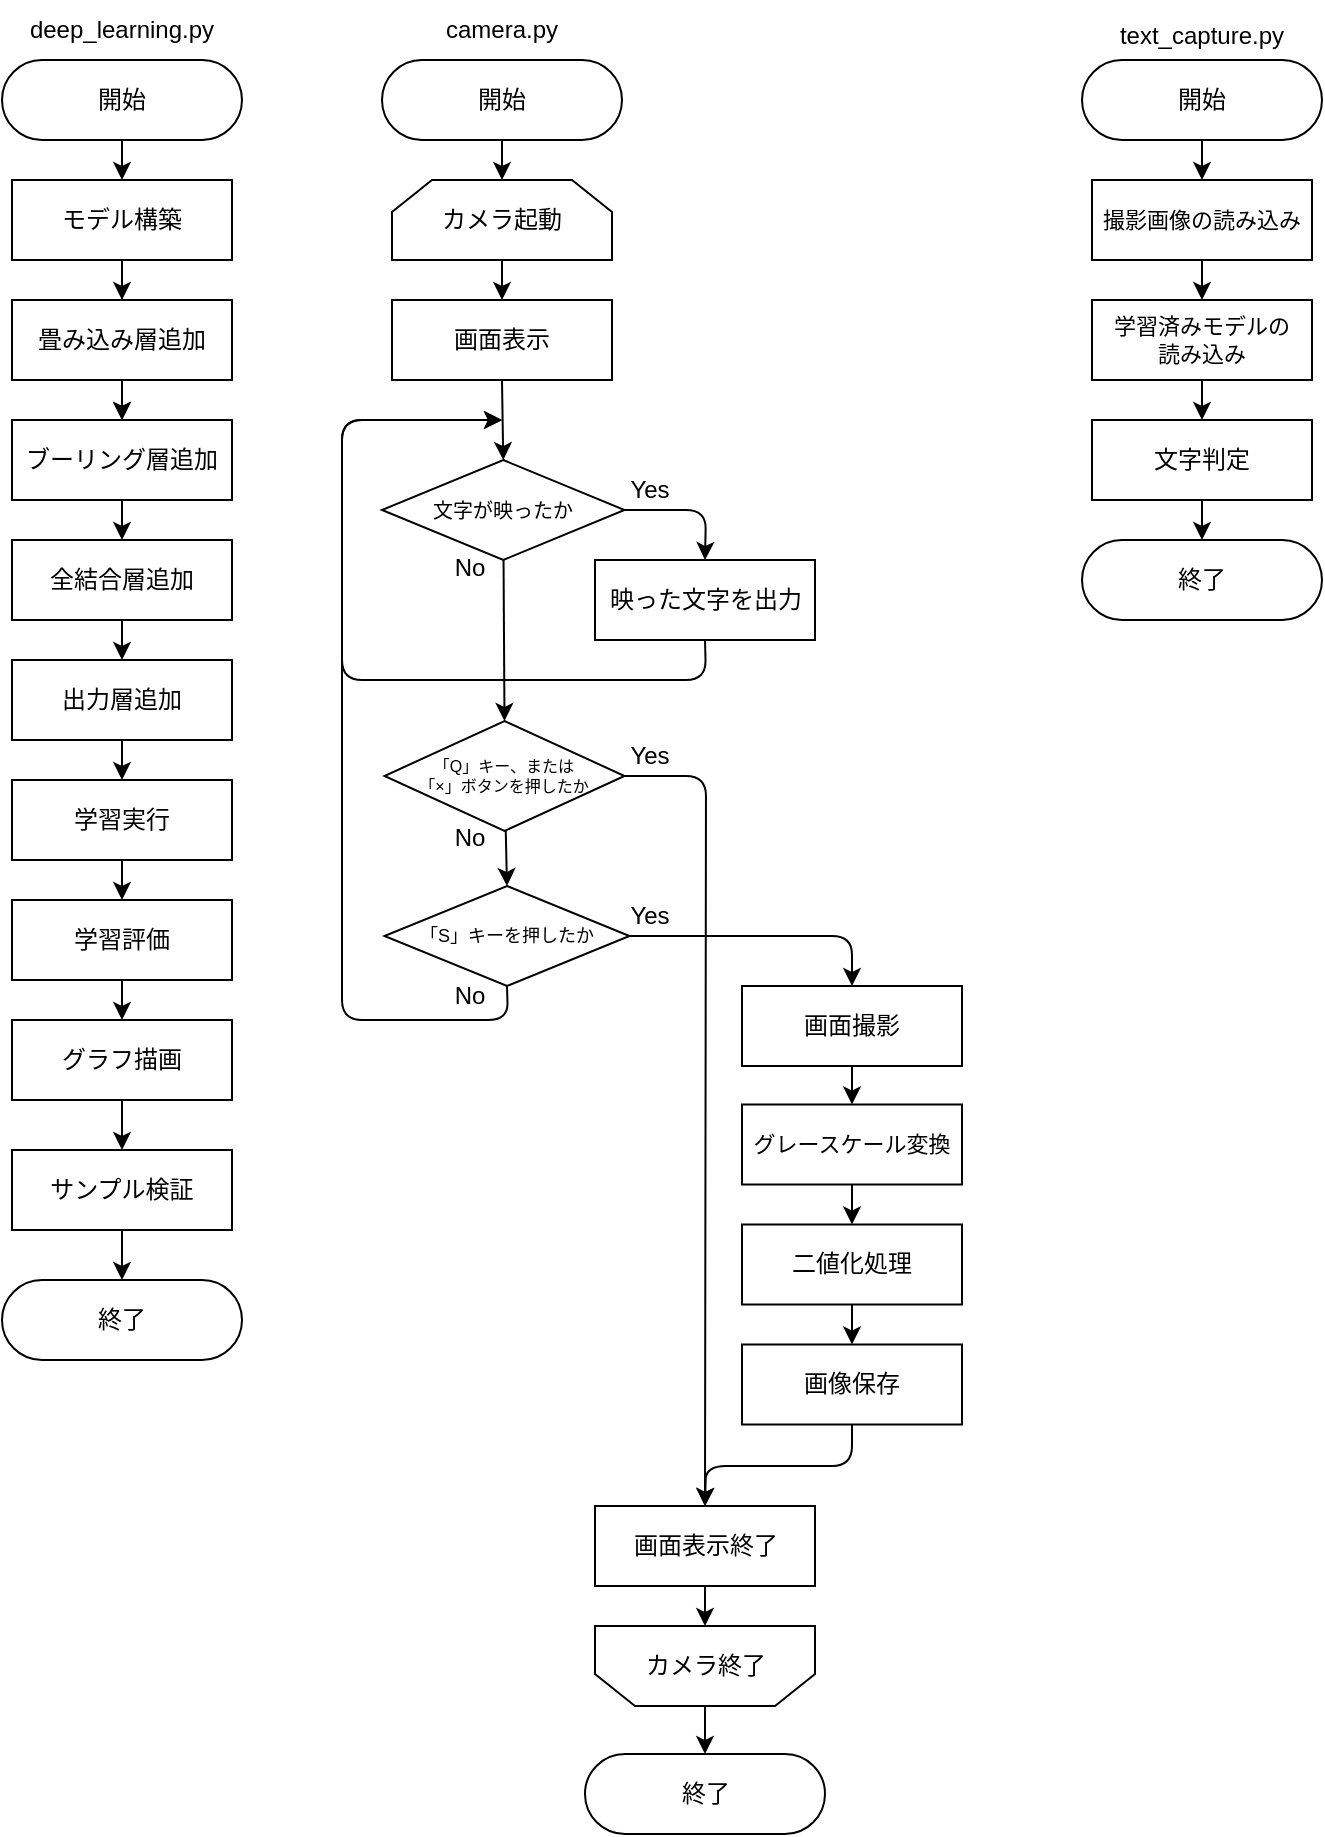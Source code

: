 <mxfile>
    <diagram id="6kULWllOmMthTyQCJinV" name="機械学習">
        <mxGraphModel dx="1189" dy="468" grid="0" gridSize="10" guides="1" tooltips="1" connect="1" arrows="1" fold="1" page="1" pageScale="1" pageWidth="827" pageHeight="1169" background="none" math="0" shadow="0">
            <root>
                <mxCell id="0"/>
                <mxCell id="1" parent="0"/>
                <mxCell id="10" style="edgeStyle=none;html=1;exitX=0.5;exitY=1;exitDx=0;exitDy=0;entryX=0.5;entryY=0;entryDx=0;entryDy=0;" parent="1" source="2" target="7" edge="1">
                    <mxGeometry relative="1" as="geometry"/>
                </mxCell>
                <mxCell id="2" value="開始" style="rounded=1;whiteSpace=wrap;html=1;arcSize=50;" parent="1" vertex="1">
                    <mxGeometry x="40" y="40" width="120" height="40" as="geometry"/>
                </mxCell>
                <mxCell id="4" value="deep_learning.py" style="text;html=1;strokeColor=none;fillColor=none;align=center;verticalAlign=middle;whiteSpace=wrap;rounded=0;" parent="1" vertex="1">
                    <mxGeometry x="40" y="10" width="120" height="30" as="geometry"/>
                </mxCell>
                <mxCell id="5" value="camera.py" style="text;html=1;strokeColor=none;fillColor=none;align=center;verticalAlign=middle;whiteSpace=wrap;rounded=0;" parent="1" vertex="1">
                    <mxGeometry x="230" y="10" width="120" height="30" as="geometry"/>
                </mxCell>
                <mxCell id="6" value="text_capture.py" style="text;html=1;strokeColor=none;fillColor=none;align=center;verticalAlign=middle;whiteSpace=wrap;rounded=0;" parent="1" vertex="1">
                    <mxGeometry x="580" y="10" width="120" height="36" as="geometry"/>
                </mxCell>
                <mxCell id="11" style="edgeStyle=none;html=1;" parent="1" source="7" target="8" edge="1">
                    <mxGeometry relative="1" as="geometry"/>
                </mxCell>
                <mxCell id="24" value="" style="edgeStyle=none;html=1;" parent="1" source="7" target="9" edge="1">
                    <mxGeometry relative="1" as="geometry"/>
                </mxCell>
                <mxCell id="7" value="モデル構築" style="rounded=0;whiteSpace=wrap;html=1;" parent="1" vertex="1">
                    <mxGeometry x="45" y="100" width="110" height="40" as="geometry"/>
                </mxCell>
                <mxCell id="12" style="edgeStyle=none;html=1;entryX=0.5;entryY=0;entryDx=0;entryDy=0;" parent="1" source="8" target="9" edge="1">
                    <mxGeometry relative="1" as="geometry"/>
                </mxCell>
                <mxCell id="8" value="畳み込み層追加" style="rounded=0;whiteSpace=wrap;html=1;" parent="1" vertex="1">
                    <mxGeometry x="45" y="160" width="110" height="40" as="geometry"/>
                </mxCell>
                <mxCell id="15" style="edgeStyle=none;html=1;" parent="1" source="9" target="13" edge="1">
                    <mxGeometry relative="1" as="geometry"/>
                </mxCell>
                <mxCell id="9" value="ブーリング層追加" style="rounded=0;whiteSpace=wrap;html=1;" parent="1" vertex="1">
                    <mxGeometry x="45" y="220" width="110" height="40" as="geometry"/>
                </mxCell>
                <mxCell id="17" style="edgeStyle=none;html=1;" parent="1" source="13" target="14" edge="1">
                    <mxGeometry relative="1" as="geometry"/>
                </mxCell>
                <mxCell id="13" value="全結合層追加" style="rounded=0;whiteSpace=wrap;html=1;" parent="1" vertex="1">
                    <mxGeometry x="45" y="280" width="110" height="40" as="geometry"/>
                </mxCell>
                <mxCell id="19" style="edgeStyle=none;html=1;" parent="1" source="14" target="18" edge="1">
                    <mxGeometry relative="1" as="geometry"/>
                </mxCell>
                <mxCell id="14" value="出力層追加" style="rounded=0;whiteSpace=wrap;html=1;" parent="1" vertex="1">
                    <mxGeometry x="45" y="340" width="110" height="40" as="geometry"/>
                </mxCell>
                <mxCell id="23" style="edgeStyle=none;html=1;entryX=0.5;entryY=0;entryDx=0;entryDy=0;" parent="1" source="18" target="25" edge="1">
                    <mxGeometry relative="1" as="geometry">
                        <mxPoint x="100" y="530" as="targetPoint"/>
                    </mxGeometry>
                </mxCell>
                <mxCell id="18" value="学習実行" style="rounded=0;whiteSpace=wrap;html=1;" parent="1" vertex="1">
                    <mxGeometry x="45" y="400" width="110" height="40" as="geometry"/>
                </mxCell>
                <mxCell id="28" style="edgeStyle=none;html=1;" parent="1" source="25" target="27" edge="1">
                    <mxGeometry relative="1" as="geometry"/>
                </mxCell>
                <mxCell id="25" value="学習評価" style="rounded=0;whiteSpace=wrap;html=1;" parent="1" vertex="1">
                    <mxGeometry x="45" y="460" width="110" height="40" as="geometry"/>
                </mxCell>
                <mxCell id="111" style="edgeStyle=none;html=1;" edge="1" parent="1" source="27" target="109">
                    <mxGeometry relative="1" as="geometry"/>
                </mxCell>
                <mxCell id="27" value="グラフ描画" style="rounded=0;whiteSpace=wrap;html=1;" parent="1" vertex="1">
                    <mxGeometry x="45" y="520" width="110" height="40" as="geometry"/>
                </mxCell>
                <mxCell id="29" value="開始" style="rounded=1;whiteSpace=wrap;html=1;arcSize=50;" parent="1" vertex="1">
                    <mxGeometry x="230" y="40" width="120" height="40" as="geometry"/>
                </mxCell>
                <mxCell id="103" style="edgeStyle=none;html=1;fontSize=11;" parent="1" source="30" target="102" edge="1">
                    <mxGeometry relative="1" as="geometry"/>
                </mxCell>
                <mxCell id="30" value="開始" style="rounded=1;whiteSpace=wrap;html=1;arcSize=50;" parent="1" vertex="1">
                    <mxGeometry x="580" y="40" width="120" height="40" as="geometry"/>
                </mxCell>
                <mxCell id="36" style="edgeStyle=none;html=1;" parent="1" source="31" target="35" edge="1">
                    <mxGeometry relative="1" as="geometry"/>
                </mxCell>
                <mxCell id="31" value="カメラ起動" style="shape=loopLimit;whiteSpace=wrap;html=1;" parent="1" vertex="1">
                    <mxGeometry x="235" y="100" width="110" height="40" as="geometry"/>
                </mxCell>
                <mxCell id="43" style="edgeStyle=none;html=1;exitX=1;exitY=0.5;exitDx=0;exitDy=0;entryX=0.5;entryY=0;entryDx=0;entryDy=0;" parent="1" source="33" target="40" edge="1">
                    <mxGeometry relative="1" as="geometry">
                        <Array as="points">
                            <mxPoint x="392" y="265"/>
                        </Array>
                    </mxGeometry>
                </mxCell>
                <mxCell id="46" style="edgeStyle=none;html=1;entryX=0.5;entryY=0;entryDx=0;entryDy=0;" parent="1" source="33" target="54" edge="1">
                    <mxGeometry relative="1" as="geometry">
                        <mxPoint x="290" y="441" as="targetPoint"/>
                    </mxGeometry>
                </mxCell>
                <mxCell id="33" value="文字が映ったか" style="rhombus;whiteSpace=wrap;html=1;fontSize=10;" parent="1" vertex="1">
                    <mxGeometry x="230" y="240" width="121.25" height="50" as="geometry"/>
                </mxCell>
                <mxCell id="37" style="edgeStyle=none;html=1;exitX=0.5;exitY=1;exitDx=0;exitDy=0;entryX=0.5;entryY=0;entryDx=0;entryDy=0;" parent="1" source="35" target="33" edge="1">
                    <mxGeometry relative="1" as="geometry"/>
                </mxCell>
                <mxCell id="35" value="画面表示" style="rounded=0;whiteSpace=wrap;html=1;" parent="1" vertex="1">
                    <mxGeometry x="235" y="160" width="110" height="40" as="geometry"/>
                </mxCell>
                <mxCell id="48" style="edgeStyle=none;html=1;exitX=0.5;exitY=1;exitDx=0;exitDy=0;" parent="1" source="40" edge="1">
                    <mxGeometry relative="1" as="geometry">
                        <mxPoint x="290" y="220" as="targetPoint"/>
                        <Array as="points">
                            <mxPoint x="392" y="350"/>
                            <mxPoint x="210" y="350"/>
                            <mxPoint x="210" y="220"/>
                        </Array>
                    </mxGeometry>
                </mxCell>
                <mxCell id="40" value="映った文字を出力" style="rounded=0;whiteSpace=wrap;html=1;" parent="1" vertex="1">
                    <mxGeometry x="336.5" y="290" width="110" height="40" as="geometry"/>
                </mxCell>
                <mxCell id="44" value="Yes" style="text;html=1;strokeColor=none;fillColor=none;align=center;verticalAlign=middle;whiteSpace=wrap;rounded=0;" parent="1" vertex="1">
                    <mxGeometry x="334" y="240" width="60" height="30" as="geometry"/>
                </mxCell>
                <mxCell id="50" value="No" style="text;html=1;strokeColor=none;fillColor=none;align=center;verticalAlign=middle;whiteSpace=wrap;rounded=0;" parent="1" vertex="1">
                    <mxGeometry x="243.5" y="278" width="60" height="31" as="geometry"/>
                </mxCell>
                <mxCell id="79" style="edgeStyle=none;html=1;fontSize=11;entryX=0.5;entryY=0;entryDx=0;entryDy=0;" parent="1" source="54" target="94" edge="1">
                    <mxGeometry relative="1" as="geometry">
                        <mxPoint x="289.077" y="514.134" as="targetPoint"/>
                    </mxGeometry>
                </mxCell>
                <mxCell id="54" value="&lt;font style=&quot;font-size: 8px;&quot;&gt;「Q」キー、または&lt;br style=&quot;font-size: 8px;&quot;&gt;「×」ボタンを押したか&lt;/font&gt;" style="rhombus;whiteSpace=wrap;html=1;fontSize=8;" parent="1" vertex="1">
                    <mxGeometry x="231.25" y="370.5" width="120" height="55" as="geometry"/>
                </mxCell>
                <mxCell id="58" value="" style="endArrow=classic;html=1;fontSize=10;entryX=0.5;entryY=0;entryDx=0;entryDy=0;exitX=0.5;exitY=1;exitDx=0;exitDy=0;" parent="1" source="29" target="31" edge="1">
                    <mxGeometry width="50" height="50" relative="1" as="geometry">
                        <mxPoint x="394" y="140" as="sourcePoint"/>
                        <mxPoint x="444" y="90" as="targetPoint"/>
                    </mxGeometry>
                </mxCell>
                <mxCell id="66" style="edgeStyle=none;html=1;fontSize=12;entryX=0.5;entryY=0;entryDx=0;entryDy=0;" parent="1" source="60" target="63" edge="1">
                    <mxGeometry relative="1" as="geometry">
                        <mxPoint x="402.5" y="828.25" as="targetPoint"/>
                    </mxGeometry>
                </mxCell>
                <mxCell id="60" value="画面表示終了" style="rounded=0;whiteSpace=wrap;html=1;" parent="1" vertex="1">
                    <mxGeometry x="336.5" y="763" width="110" height="40" as="geometry"/>
                </mxCell>
                <mxCell id="91" style="edgeStyle=none;html=1;fontSize=11;" parent="1" source="63" target="82" edge="1">
                    <mxGeometry relative="1" as="geometry"/>
                </mxCell>
                <mxCell id="63" value="カメラ終了" style="shape=loopLimit;whiteSpace=wrap;html=1;flipV=1;" parent="1" vertex="1">
                    <mxGeometry x="336.5" y="823" width="110" height="40" as="geometry"/>
                </mxCell>
                <mxCell id="64" style="edgeStyle=none;html=1;exitX=1;exitY=0.5;exitDx=0;exitDy=0;entryX=0.5;entryY=0;entryDx=0;entryDy=0;" parent="1" source="54" target="60" edge="1">
                    <mxGeometry relative="1" as="geometry">
                        <mxPoint x="387.25" y="439" as="sourcePoint"/>
                        <mxPoint x="471" y="484" as="targetPoint"/>
                        <Array as="points">
                            <mxPoint x="392" y="398"/>
                        </Array>
                    </mxGeometry>
                </mxCell>
                <mxCell id="65" value="Yes" style="text;html=1;strokeColor=none;fillColor=none;align=center;verticalAlign=middle;whiteSpace=wrap;rounded=0;" parent="1" vertex="1">
                    <mxGeometry x="334" y="373" width="60" height="30" as="geometry"/>
                </mxCell>
                <mxCell id="67" style="edgeStyle=none;html=1;fontSize=12;" parent="1" edge="1">
                    <mxGeometry relative="1" as="geometry">
                        <mxPoint x="590" y="940" as="sourcePoint"/>
                    </mxGeometry>
                </mxCell>
                <mxCell id="90" style="edgeStyle=none;html=1;fontSize=11;" parent="1" edge="1">
                    <mxGeometry relative="1" as="geometry">
                        <mxPoint x="590" y="1000" as="sourcePoint"/>
                    </mxGeometry>
                </mxCell>
                <mxCell id="70" style="edgeStyle=none;html=1;exitX=1;exitY=0.5;exitDx=0;exitDy=0;entryX=0.5;entryY=0;entryDx=0;entryDy=0;" parent="1" source="94" target="72" edge="1">
                    <mxGeometry relative="1" as="geometry">
                        <mxPoint x="352.5" y="443" as="sourcePoint"/>
                        <mxPoint x="572.5" y="491.75" as="targetPoint"/>
                        <Array as="points">
                            <mxPoint x="465" y="478"/>
                        </Array>
                    </mxGeometry>
                </mxCell>
                <mxCell id="78" style="edgeStyle=none;html=1;fontSize=11;" parent="1" source="72" target="74" edge="1">
                    <mxGeometry relative="1" as="geometry"/>
                </mxCell>
                <mxCell id="72" value="画面撮影" style="rounded=0;whiteSpace=wrap;html=1;" parent="1" vertex="1">
                    <mxGeometry x="410" y="503" width="110" height="40" as="geometry"/>
                </mxCell>
                <mxCell id="77" style="edgeStyle=none;html=1;fontSize=11;exitX=0.5;exitY=1;exitDx=0;exitDy=0;entryX=0.5;entryY=0;entryDx=0;entryDy=0;" parent="1" source="73" target="83" edge="1">
                    <mxGeometry relative="1" as="geometry">
                        <mxPoint x="321" y="918" as="targetPoint"/>
                    </mxGeometry>
                </mxCell>
                <mxCell id="73" value="二値化処理" style="rounded=0;whiteSpace=wrap;html=1;" parent="1" vertex="1">
                    <mxGeometry x="410" y="622.25" width="110" height="40" as="geometry"/>
                </mxCell>
                <mxCell id="76" style="edgeStyle=none;html=1;entryX=0.5;entryY=0;entryDx=0;entryDy=0;fontSize=11;" parent="1" source="74" target="73" edge="1">
                    <mxGeometry relative="1" as="geometry"/>
                </mxCell>
                <mxCell id="74" value="グレースケール変換" style="rounded=0;whiteSpace=wrap;html=1;fontSize=11;" parent="1" vertex="1">
                    <mxGeometry x="410" y="562.25" width="110" height="40" as="geometry"/>
                </mxCell>
                <mxCell id="82" value="終了" style="rounded=1;whiteSpace=wrap;html=1;arcSize=50;" parent="1" vertex="1">
                    <mxGeometry x="331.5" y="887" width="120" height="40" as="geometry"/>
                </mxCell>
                <mxCell id="99" style="edgeStyle=none;html=1;entryX=0.5;entryY=0;entryDx=0;entryDy=0;fontSize=11;" parent="1" edge="1">
                    <mxGeometry relative="1" as="geometry">
                        <mxPoint x="465" y="722.25" as="sourcePoint"/>
                        <mxPoint x="391.5" y="763" as="targetPoint"/>
                        <Array as="points">
                            <mxPoint x="465" y="743"/>
                            <mxPoint x="392" y="743"/>
                        </Array>
                    </mxGeometry>
                </mxCell>
                <mxCell id="83" value="画像保存" style="rounded=0;whiteSpace=wrap;html=1;" parent="1" vertex="1">
                    <mxGeometry x="410" y="682.25" width="110" height="40" as="geometry"/>
                </mxCell>
                <mxCell id="93" value="No" style="text;html=1;strokeColor=none;fillColor=none;align=center;verticalAlign=middle;whiteSpace=wrap;rounded=0;" parent="1" vertex="1">
                    <mxGeometry x="243.5" y="413" width="60" height="31" as="geometry"/>
                </mxCell>
                <mxCell id="94" value="&lt;font style=&quot;font-size: 9px;&quot;&gt;「S」キーを押したか&lt;/font&gt;" style="rhombus;whiteSpace=wrap;html=1;fontSize=9;" parent="1" vertex="1">
                    <mxGeometry x="231.25" y="453" width="122.5" height="50" as="geometry"/>
                </mxCell>
                <mxCell id="95" value="Yes" style="text;html=1;strokeColor=none;fillColor=none;align=center;verticalAlign=middle;whiteSpace=wrap;rounded=0;" parent="1" vertex="1">
                    <mxGeometry x="334" y="453" width="60" height="30" as="geometry"/>
                </mxCell>
                <mxCell id="97" value="" style="endArrow=classic;html=1;exitX=0.5;exitY=1;exitDx=0;exitDy=0;" parent="1" source="94" edge="1">
                    <mxGeometry width="50" height="50" relative="1" as="geometry">
                        <mxPoint x="290.625" y="597" as="sourcePoint"/>
                        <mxPoint x="290" y="220" as="targetPoint"/>
                        <Array as="points">
                            <mxPoint x="293" y="520"/>
                            <mxPoint x="210" y="520"/>
                            <mxPoint x="210" y="220"/>
                        </Array>
                    </mxGeometry>
                </mxCell>
                <mxCell id="98" value="No" style="text;html=1;strokeColor=none;fillColor=none;align=center;verticalAlign=middle;whiteSpace=wrap;rounded=0;" parent="1" vertex="1">
                    <mxGeometry x="243.5" y="492" width="60" height="31" as="geometry"/>
                </mxCell>
                <mxCell id="106" style="edgeStyle=none;html=1;fontSize=12;" parent="1" source="101" target="105" edge="1">
                    <mxGeometry relative="1" as="geometry"/>
                </mxCell>
                <mxCell id="101" value="学習済みモデルの&lt;br&gt;読み込み" style="rounded=0;whiteSpace=wrap;html=1;fontSize=11;" parent="1" vertex="1">
                    <mxGeometry x="585" y="160" width="110" height="40" as="geometry"/>
                </mxCell>
                <mxCell id="104" style="edgeStyle=none;html=1;fontSize=11;" parent="1" source="102" target="101" edge="1">
                    <mxGeometry relative="1" as="geometry"/>
                </mxCell>
                <mxCell id="102" value="撮影画像の読み込み" style="rounded=0;whiteSpace=wrap;html=1;fontSize=11;" parent="1" vertex="1">
                    <mxGeometry x="585" y="100" width="110" height="40" as="geometry"/>
                </mxCell>
                <mxCell id="108" style="edgeStyle=none;html=1;fontSize=12;" parent="1" source="105" target="107" edge="1">
                    <mxGeometry relative="1" as="geometry"/>
                </mxCell>
                <mxCell id="105" value="文字判定" style="rounded=0;whiteSpace=wrap;html=1;fontSize=12;" parent="1" vertex="1">
                    <mxGeometry x="585" y="220" width="110" height="40" as="geometry"/>
                </mxCell>
                <mxCell id="107" value="終了" style="rounded=1;whiteSpace=wrap;html=1;arcSize=50;" parent="1" vertex="1">
                    <mxGeometry x="580" y="280" width="120" height="40" as="geometry"/>
                </mxCell>
                <mxCell id="112" style="edgeStyle=none;html=1;" edge="1" parent="1" source="109" target="110">
                    <mxGeometry relative="1" as="geometry"/>
                </mxCell>
                <mxCell id="109" value="サンプル検証" style="rounded=0;whiteSpace=wrap;html=1;" vertex="1" parent="1">
                    <mxGeometry x="45" y="585" width="110" height="40" as="geometry"/>
                </mxCell>
                <mxCell id="110" value="終了" style="rounded=1;whiteSpace=wrap;html=1;arcSize=50;" vertex="1" parent="1">
                    <mxGeometry x="40" y="650" width="120" height="40" as="geometry"/>
                </mxCell>
            </root>
        </mxGraphModel>
    </diagram>
    <diagram id="6_0UsUwurjnWkW6KWRDs" name="ペイントツール">
        <mxGraphModel dx="1189" dy="468" grid="0" gridSize="10" guides="1" tooltips="1" connect="1" arrows="1" fold="1" page="1" pageScale="1" pageWidth="827" pageHeight="1169" math="0" shadow="0">
            <root>
                <mxCell id="0"/>
                <mxCell id="1" parent="0"/>
                <mxCell id="oJTF1geZr9YZOH249wqv-1" value="painting.py" style="text;html=1;strokeColor=none;fillColor=none;align=center;verticalAlign=middle;whiteSpace=wrap;rounded=0;" vertex="1" parent="1">
                    <mxGeometry x="70" y="20" width="120" height="30" as="geometry"/>
                </mxCell>
                <mxCell id="oJTF1geZr9YZOH249wqv-2" value="開始" style="rounded=1;whiteSpace=wrap;html=1;arcSize=50;" vertex="1" parent="1">
                    <mxGeometry x="70" y="50" width="120" height="40" as="geometry"/>
                </mxCell>
                <mxCell id="oJTF1geZr9YZOH249wqv-3" style="edgeStyle=none;html=1;" edge="1" parent="1" target="oJTF1geZr9YZOH249wqv-9">
                    <mxGeometry relative="1" as="geometry">
                        <mxPoint x="130" y="150" as="sourcePoint"/>
                    </mxGeometry>
                </mxCell>
                <mxCell id="oJTF1geZr9YZOH249wqv-5" style="edgeStyle=none;html=1;exitX=1;exitY=0.5;exitDx=0;exitDy=0;entryX=0.5;entryY=0;entryDx=0;entryDy=0;" edge="1" parent="1" source="oJTF1geZr9YZOH249wqv-7" target="oJTF1geZr9YZOH249wqv-11">
                    <mxGeometry relative="1" as="geometry">
                        <Array as="points">
                            <mxPoint x="232" y="275"/>
                        </Array>
                    </mxGeometry>
                </mxCell>
                <mxCell id="oJTF1geZr9YZOH249wqv-6" style="edgeStyle=none;html=1;entryX=0.5;entryY=0;entryDx=0;entryDy=0;" edge="1" parent="1" source="oJTF1geZr9YZOH249wqv-7" target="oJTF1geZr9YZOH249wqv-15">
                    <mxGeometry relative="1" as="geometry">
                        <mxPoint x="130" y="451" as="targetPoint"/>
                    </mxGeometry>
                </mxCell>
                <mxCell id="oJTF1geZr9YZOH249wqv-7" value="左マウスを押したか" style="rhombus;whiteSpace=wrap;html=1;fontSize=10;" vertex="1" parent="1">
                    <mxGeometry x="70" y="250" width="121.25" height="50" as="geometry"/>
                </mxCell>
                <mxCell id="oJTF1geZr9YZOH249wqv-8" style="edgeStyle=none;html=1;exitX=0.5;exitY=1;exitDx=0;exitDy=0;entryX=0.5;entryY=0;entryDx=0;entryDy=0;" edge="1" parent="1" source="oJTF1geZr9YZOH249wqv-9" target="oJTF1geZr9YZOH249wqv-7">
                    <mxGeometry relative="1" as="geometry"/>
                </mxCell>
                <mxCell id="oJTF1geZr9YZOH249wqv-9" value="画面表示" style="rounded=0;whiteSpace=wrap;html=1;" vertex="1" parent="1">
                    <mxGeometry x="75" y="170" width="110" height="40" as="geometry"/>
                </mxCell>
                <mxCell id="oJTF1geZr9YZOH249wqv-10" style="edgeStyle=none;html=1;exitX=0.5;exitY=1;exitDx=0;exitDy=0;" edge="1" parent="1" source="oJTF1geZr9YZOH249wqv-11">
                    <mxGeometry relative="1" as="geometry">
                        <mxPoint x="130" y="230" as="targetPoint"/>
                        <Array as="points">
                            <mxPoint x="232" y="360"/>
                            <mxPoint x="50" y="360"/>
                            <mxPoint x="50" y="230"/>
                        </Array>
                    </mxGeometry>
                </mxCell>
                <mxCell id="oJTF1geZr9YZOH249wqv-11" value="点を描写" style="rounded=0;whiteSpace=wrap;html=1;" vertex="1" parent="1">
                    <mxGeometry x="176.5" y="300" width="110" height="40" as="geometry"/>
                </mxCell>
                <mxCell id="oJTF1geZr9YZOH249wqv-12" value="Yes" style="text;html=1;strokeColor=none;fillColor=none;align=center;verticalAlign=middle;whiteSpace=wrap;rounded=0;" vertex="1" parent="1">
                    <mxGeometry x="174" y="250" width="60" height="30" as="geometry"/>
                </mxCell>
                <mxCell id="oJTF1geZr9YZOH249wqv-13" value="No" style="text;html=1;strokeColor=none;fillColor=none;align=center;verticalAlign=middle;whiteSpace=wrap;rounded=0;" vertex="1" parent="1">
                    <mxGeometry x="83.5" y="288" width="60" height="31" as="geometry"/>
                </mxCell>
                <mxCell id="oJTF1geZr9YZOH249wqv-14" style="edgeStyle=none;html=1;fontSize=11;entryX=0.5;entryY=0;entryDx=0;entryDy=0;" edge="1" parent="1" source="oJTF1geZr9YZOH249wqv-15" target="oJTF1geZr9YZOH249wqv-34">
                    <mxGeometry relative="1" as="geometry">
                        <mxPoint x="129.077" y="524.134" as="targetPoint"/>
                    </mxGeometry>
                </mxCell>
                <mxCell id="oJTF1geZr9YZOH249wqv-15" value="&lt;font style=&quot;font-size: 8px;&quot;&gt;「Q」キー、または&lt;br style=&quot;font-size: 8px;&quot;&gt;「×」ボタンを押したか&lt;/font&gt;" style="rhombus;whiteSpace=wrap;html=1;fontSize=8;" vertex="1" parent="1">
                    <mxGeometry x="71.25" y="380.5" width="120" height="55" as="geometry"/>
                </mxCell>
                <mxCell id="oJTF1geZr9YZOH249wqv-16" value="" style="endArrow=classic;html=1;fontSize=10;entryX=0.5;entryY=0;entryDx=0;entryDy=0;exitX=0.5;exitY=1;exitDx=0;exitDy=0;" edge="1" parent="1" source="oJTF1geZr9YZOH249wqv-2">
                    <mxGeometry width="50" height="50" relative="1" as="geometry">
                        <mxPoint x="234" y="150" as="sourcePoint"/>
                        <mxPoint x="130" y="110" as="targetPoint"/>
                    </mxGeometry>
                </mxCell>
                <mxCell id="oJTF1geZr9YZOH249wqv-17" style="edgeStyle=none;html=1;fontSize=12;entryX=0.5;entryY=0;entryDx=0;entryDy=0;" edge="1" parent="1" target="oJTF1geZr9YZOH249wqv-20">
                    <mxGeometry relative="1" as="geometry">
                        <mxPoint x="242.5" y="838.25" as="targetPoint"/>
                        <mxPoint x="231.5" y="813" as="sourcePoint"/>
                    </mxGeometry>
                </mxCell>
                <mxCell id="oJTF1geZr9YZOH249wqv-21" style="edgeStyle=none;html=1;exitX=1;exitY=0.5;exitDx=0;exitDy=0;entryX=0.5;entryY=0;entryDx=0;entryDy=0;" edge="1" parent="1" source="oJTF1geZr9YZOH249wqv-15" target="oJTF1geZr9YZOH249wqv-30">
                    <mxGeometry relative="1" as="geometry">
                        <mxPoint x="227.25" y="449" as="sourcePoint"/>
                        <mxPoint x="231.5" y="773" as="targetPoint"/>
                        <Array as="points">
                            <mxPoint x="232" y="408"/>
                        </Array>
                    </mxGeometry>
                </mxCell>
                <mxCell id="oJTF1geZr9YZOH249wqv-22" value="Yes" style="text;html=1;strokeColor=none;fillColor=none;align=center;verticalAlign=middle;whiteSpace=wrap;rounded=0;" vertex="1" parent="1">
                    <mxGeometry x="174" y="383" width="60" height="30" as="geometry"/>
                </mxCell>
                <mxCell id="oJTF1geZr9YZOH249wqv-23" style="edgeStyle=none;html=1;exitX=1;exitY=0.5;exitDx=0;exitDy=0;entryX=0.5;entryY=0;entryDx=0;entryDy=0;" edge="1" parent="1" source="oJTF1geZr9YZOH249wqv-34" target="oJTF1geZr9YZOH249wqv-25">
                    <mxGeometry relative="1" as="geometry">
                        <mxPoint x="192.5" y="453" as="sourcePoint"/>
                        <mxPoint x="412.5" y="501.75" as="targetPoint"/>
                        <Array as="points">
                            <mxPoint x="305" y="488"/>
                        </Array>
                    </mxGeometry>
                </mxCell>
                <mxCell id="oJTF1geZr9YZOH249wqv-24" style="edgeStyle=none;html=1;fontSize=11;" edge="1" parent="1" source="oJTF1geZr9YZOH249wqv-25" target="oJTF1geZr9YZOH249wqv-29">
                    <mxGeometry relative="1" as="geometry"/>
                </mxCell>
                <mxCell id="oJTF1geZr9YZOH249wqv-25" value="画像保存" style="rounded=0;whiteSpace=wrap;html=1;" vertex="1" parent="1">
                    <mxGeometry x="250" y="513" width="110" height="40" as="geometry"/>
                </mxCell>
                <mxCell id="oJTF1geZr9YZOH249wqv-26" style="edgeStyle=none;html=1;fontSize=11;exitX=0.5;exitY=1;exitDx=0;exitDy=0;entryX=0.5;entryY=0;entryDx=0;entryDy=0;" edge="1" parent="1" source="oJTF1geZr9YZOH249wqv-27" target="oJTF1geZr9YZOH249wqv-32">
                    <mxGeometry relative="1" as="geometry">
                        <mxPoint x="161" y="928" as="targetPoint"/>
                    </mxGeometry>
                </mxCell>
                <mxCell id="oJTF1geZr9YZOH249wqv-27" value="二値化処理" style="rounded=0;whiteSpace=wrap;html=1;" vertex="1" parent="1">
                    <mxGeometry x="250" y="632.25" width="110" height="40" as="geometry"/>
                </mxCell>
                <mxCell id="oJTF1geZr9YZOH249wqv-28" style="edgeStyle=none;html=1;entryX=0.5;entryY=0;entryDx=0;entryDy=0;fontSize=11;" edge="1" parent="1" source="oJTF1geZr9YZOH249wqv-29" target="oJTF1geZr9YZOH249wqv-27">
                    <mxGeometry relative="1" as="geometry"/>
                </mxCell>
                <mxCell id="oJTF1geZr9YZOH249wqv-29" value="グレースケール変換" style="rounded=0;whiteSpace=wrap;html=1;fontSize=11;" vertex="1" parent="1">
                    <mxGeometry x="250" y="572.25" width="110" height="40" as="geometry"/>
                </mxCell>
                <mxCell id="oJTF1geZr9YZOH249wqv-30" value="終了" style="rounded=1;whiteSpace=wrap;html=1;arcSize=50;" vertex="1" parent="1">
                    <mxGeometry x="171.5" y="897" width="120" height="40" as="geometry"/>
                </mxCell>
                <mxCell id="oJTF1geZr9YZOH249wqv-79" style="edgeStyle=none;html=1;fontSize=10;" edge="1" parent="1" source="oJTF1geZr9YZOH249wqv-32" target="oJTF1geZr9YZOH249wqv-77">
                    <mxGeometry relative="1" as="geometry"/>
                </mxCell>
                <mxCell id="oJTF1geZr9YZOH249wqv-32" value="画像更新" style="rounded=0;whiteSpace=wrap;html=1;" vertex="1" parent="1">
                    <mxGeometry x="250" y="692.25" width="110" height="40" as="geometry"/>
                </mxCell>
                <mxCell id="oJTF1geZr9YZOH249wqv-33" value="No" style="text;html=1;strokeColor=none;fillColor=none;align=center;verticalAlign=middle;whiteSpace=wrap;rounded=0;" vertex="1" parent="1">
                    <mxGeometry x="83.5" y="423" width="60" height="31" as="geometry"/>
                </mxCell>
                <mxCell id="oJTF1geZr9YZOH249wqv-34" value="&lt;font style=&quot;font-size: 9px;&quot;&gt;「S」キーを押したか&lt;/font&gt;" style="rhombus;whiteSpace=wrap;html=1;fontSize=9;" vertex="1" parent="1">
                    <mxGeometry x="71.25" y="463" width="122.5" height="50" as="geometry"/>
                </mxCell>
                <mxCell id="oJTF1geZr9YZOH249wqv-35" value="Yes" style="text;html=1;strokeColor=none;fillColor=none;align=center;verticalAlign=middle;whiteSpace=wrap;rounded=0;" vertex="1" parent="1">
                    <mxGeometry x="174" y="463" width="60" height="30" as="geometry"/>
                </mxCell>
                <mxCell id="oJTF1geZr9YZOH249wqv-36" value="" style="endArrow=classic;html=1;exitX=0.5;exitY=1;exitDx=0;exitDy=0;" edge="1" parent="1" source="oJTF1geZr9YZOH249wqv-34">
                    <mxGeometry width="50" height="50" relative="1" as="geometry">
                        <mxPoint x="130.625" y="607" as="sourcePoint"/>
                        <mxPoint x="130" y="230" as="targetPoint"/>
                        <Array as="points">
                            <mxPoint x="133" y="530"/>
                            <mxPoint x="50" y="530"/>
                            <mxPoint x="50" y="230"/>
                        </Array>
                    </mxGeometry>
                </mxCell>
                <mxCell id="oJTF1geZr9YZOH249wqv-37" value="No" style="text;html=1;strokeColor=none;fillColor=none;align=center;verticalAlign=middle;whiteSpace=wrap;rounded=0;" vertex="1" parent="1">
                    <mxGeometry x="83.5" y="502" width="60" height="31" as="geometry"/>
                </mxCell>
                <mxCell id="oJTF1geZr9YZOH249wqv-75" value="&lt;font style=&quot;font-size: 10px;&quot;&gt;学習ファイル読み込み&lt;/font&gt;" style="rounded=0;whiteSpace=wrap;html=1;" vertex="1" parent="1">
                    <mxGeometry x="75" y="110" width="110" height="40" as="geometry"/>
                </mxCell>
                <mxCell id="oJTF1geZr9YZOH249wqv-80" style="edgeStyle=none;html=1;fontSize=10;" edge="1" parent="1" source="oJTF1geZr9YZOH249wqv-77">
                    <mxGeometry relative="1" as="geometry">
                        <mxPoint x="130" y="230" as="targetPoint"/>
                        <Array as="points">
                            <mxPoint x="305" y="840"/>
                            <mxPoint x="50" y="840"/>
                            <mxPoint x="50" y="230"/>
                        </Array>
                    </mxGeometry>
                </mxCell>
                <mxCell id="oJTF1geZr9YZOH249wqv-77" value="画像検証" style="rounded=0;whiteSpace=wrap;html=1;" vertex="1" parent="1">
                    <mxGeometry x="250" y="750" width="110" height="40" as="geometry"/>
                </mxCell>
                <mxCell id="oJTF1geZr9YZOH249wqv-82" value="&lt;font style=&quot;font-size: 9px;&quot;&gt;「Delete」キーを押したか&lt;/font&gt;" style="rhombus;whiteSpace=wrap;html=1;fontSize=9;" vertex="1" parent="1">
                    <mxGeometry x="71.25" y="553" width="122.5" height="50" as="geometry"/>
                </mxCell>
            </root>
        </mxGraphModel>
    </diagram>
</mxfile>